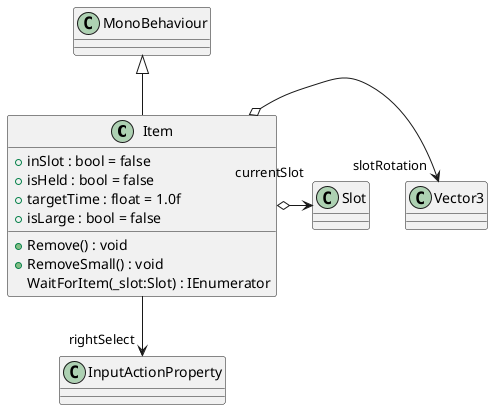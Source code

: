 @startuml
class Item {
    + inSlot : bool = false
    + isHeld : bool = false
    + targetTime : float = 1.0f
    + isLarge : bool = false
    + Remove() : void
    + RemoveSmall() : void
    WaitForItem(_slot:Slot) : IEnumerator
}
MonoBehaviour <|-- Item
Item o-> "slotRotation" Vector3
Item o-> "currentSlot" Slot
Item --> "rightSelect" InputActionProperty
@enduml
